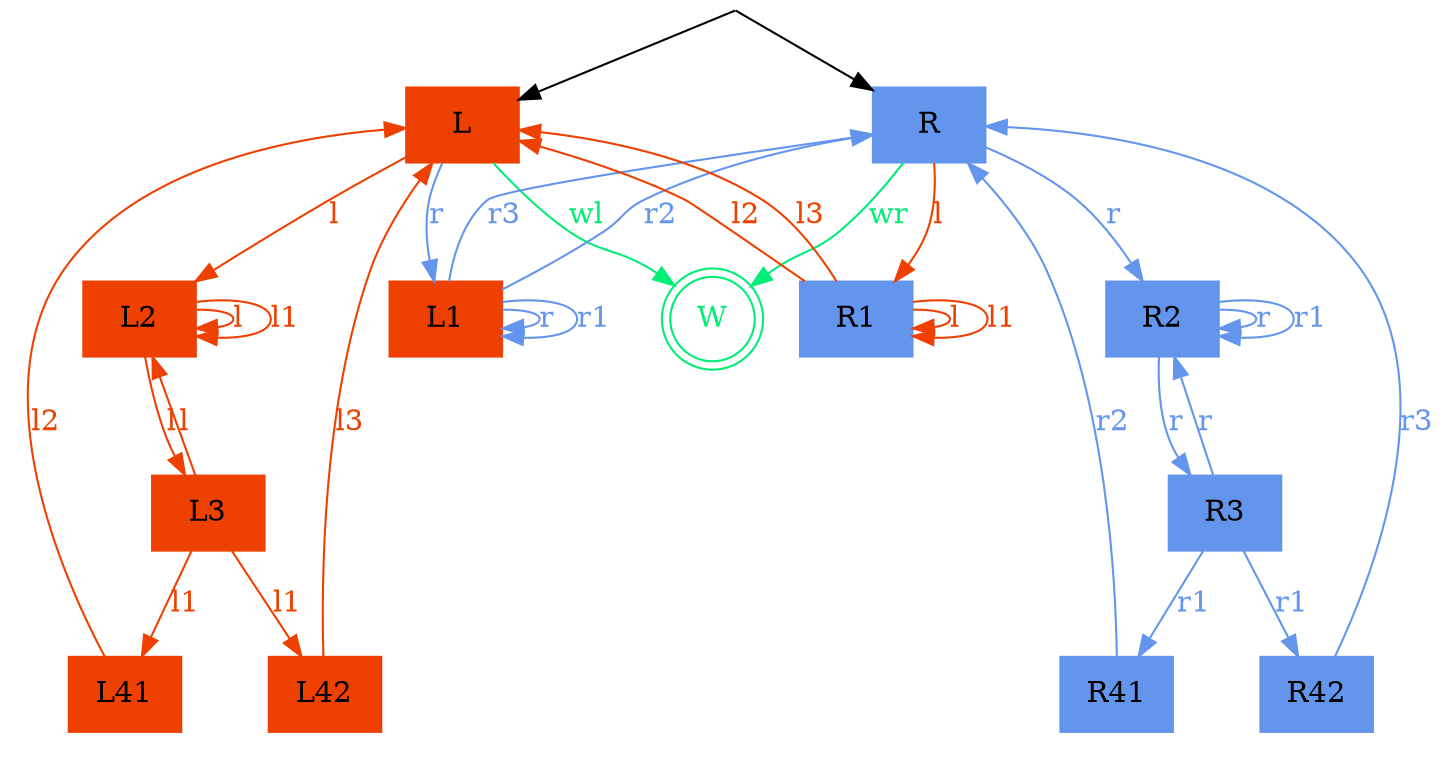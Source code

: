 // This is the butterfly NFA from figure 6
// It is controllable
// Strategy: play a until in the dw-closure of (w,1,0,0,w); then play b followed by c or d towards (w,0,0,0,w); repeat.

digraph Butterfly {

    // Define nodes with shapes and labels only

    init [label="",shape=none,height=0,width=0];
    win [label="W", shape=doublecircle fontcolor=springgreen2 color=springgreen2];

    subgraph cluster_left {
        style=invis;  // do not draw a box around the subgraph
    node [style=filled color=orangered2];
    L [label="L" shape=box];
    L1 [label="L1" shape=box];
    L2 [label="L2" shape=box];
    L3 [label="L3" shape=box];
    L41 [label="L41" shape=box];
    L42 [label="L42" shape=box];
    
    L1 -> L1 [label="r" color=cornflowerblue fontcolor=cornflowerblue];
    L1 -> L1 [label="r1" color=cornflowerblue fontcolor=cornflowerblue];

    L -> L1 [label="r" color=cornflowerblue fontcolor=cornflowerblue];
    L -> L2 [label="l" color=orangered2 fontcolor=orangered2];
    L2 -> L2 [label="l" color=orangered2 fontcolor=orangered2];
    L2 -> L2 [label="l1" color=orangered2 fontcolor=orangered2];
    L2 -> L3 [label="l" color=orangered2 fontcolor=orangered2];
    L3 -> L2 [label="l" color=orangered2 fontcolor=orangered2];

    L3 -> L41 [label="l1" color=orangered2 fontcolor=orangered2];
    L3 -> L42 [label="l1" color=orangered2 fontcolor=orangered2];
    L41 -> L [label="l2" color=orangered2 fontcolor=orangered2];
    L42 -> L [label="l3" color=orangered2 fontcolor=orangered2];


    }

    subgraph cluster_right {
        style=invis;  // do not draw a box around the subgraph
        //color=lightgreen;
        node [style=filled color=cornflowerblue];

        R [label="R" shape=box];
        R1 [label="R1" shape=box];
        R2 [label="R2" shape=box];
        R3 [label="R3" shape=box];
        R41 [label="R41" shape=box];
        R42 [label="R42" shape=box];

        R1 -> R1 [label="l" color=orangered2 fontcolor=orangered2];
        R1 -> R1 [label="l1" color=orangered2 fontcolor=orangered2];

        R -> R1 [label="l" color=orangered2 fontcolor=orangered2];
        R -> R2 [label="r" color=cornflowerblue fontcolor=cornflowerblue];
        R2 -> R2 [label="r" color=cornflowerblue fontcolor=cornflowerblue];
        R2 -> R2 [label="r1" color=cornflowerblue fontcolor=cornflowerblue];
        R2 -> R3 [label="r" color=cornflowerblue fontcolor=cornflowerblue];
        R3 -> R2 [label="r" color=cornflowerblue fontcolor=cornflowerblue];

        R3 -> R41 [label="r1" color=cornflowerblue fontcolor=cornflowerblue];
        R3 -> R42 [label="r1" color=cornflowerblue fontcolor=cornflowerblue];
        R41 -> R [label="r2" color=cornflowerblue fontcolor=cornflowerblue];
        R42 -> R [label="r3" color=cornflowerblue fontcolor=cornflowerblue];
    }
    
    L1 -> R [label="r2" color=cornflowerblue fontcolor=cornflowerblue];
    L1 -> R [label="r3" color=cornflowerblue fontcolor=cornflowerblue];
    R1 -> L [label="l2" color=orangered2 fontcolor=orangered2];
    R1 -> L [label="l3" color=orangered2 fontcolor=orangered2];


    // make states L and R initial
    init -> L;
    init -> R;

    // lw wins from the left, toxic on the right
    L -> win [label="wl" color=springgreen2 fontcolor=springgreen2];
    // rw wins from the right, toxic on the left
    R -> win [label="wr" color=springgreen2 fontcolor=springgreen2];
}
